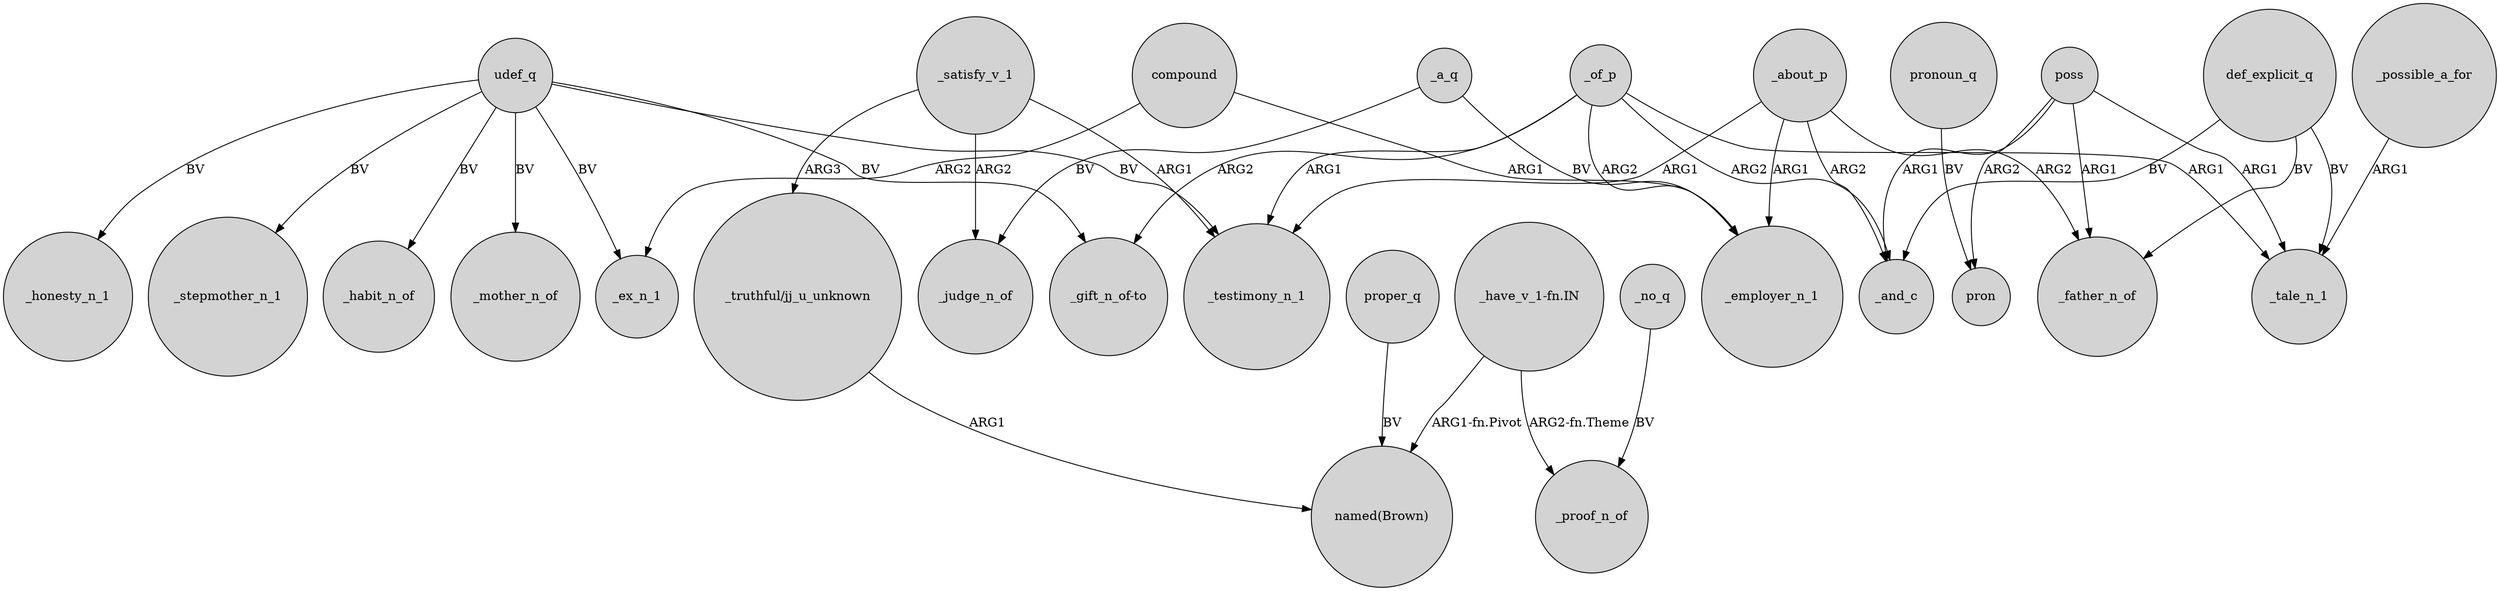 digraph {
	node [shape=circle style=filled]
	udef_q -> _habit_n_of [label=BV]
	_satisfy_v_1 -> "_truthful/jj_u_unknown" [label=ARG3]
	udef_q -> _mother_n_of [label=BV]
	"_truthful/jj_u_unknown" -> "named(Brown)" [label=ARG1]
	poss -> _tale_n_1 [label=ARG1]
	poss -> pron [label=ARG2]
	poss -> _and_c [label=ARG1]
	def_explicit_q -> _and_c [label=BV]
	_no_q -> _proof_n_of [label=BV]
	_satisfy_v_1 -> _testimony_n_1 [label=ARG1]
	_a_q -> _employer_n_1 [label=BV]
	_of_p -> _employer_n_1 [label=ARG2]
	udef_q -> _ex_n_1 [label=BV]
	_of_p -> _and_c [label=ARG2]
	_of_p -> _tale_n_1 [label=ARG1]
	_about_p -> _employer_n_1 [label=ARG1]
	"_have_v_1-fn.IN" -> _proof_n_of [label="ARG2-fn.Theme"]
	def_explicit_q -> _father_n_of [label=BV]
	udef_q -> "_gift_n_of-to" [label=BV]
	"_have_v_1-fn.IN" -> "named(Brown)" [label="ARG1-fn.Pivot"]
	proper_q -> "named(Brown)" [label=BV]
	_of_p -> _testimony_n_1 [label=ARG1]
	_a_q -> _judge_n_of [label=BV]
	_about_p -> _and_c [label=ARG2]
	_satisfy_v_1 -> _judge_n_of [label=ARG2]
	_of_p -> "_gift_n_of-to" [label=ARG2]
	udef_q -> _honesty_n_1 [label=BV]
	pronoun_q -> pron [label=BV]
	poss -> _father_n_of [label=ARG1]
	compound -> _employer_n_1 [label=ARG1]
	_about_p -> _father_n_of [label=ARG2]
	_possible_a_for -> _tale_n_1 [label=ARG1]
	def_explicit_q -> _tale_n_1 [label=BV]
	_about_p -> _testimony_n_1 [label=ARG1]
	compound -> _ex_n_1 [label=ARG2]
	udef_q -> _stepmother_n_1 [label=BV]
	udef_q -> _testimony_n_1 [label=BV]
}

